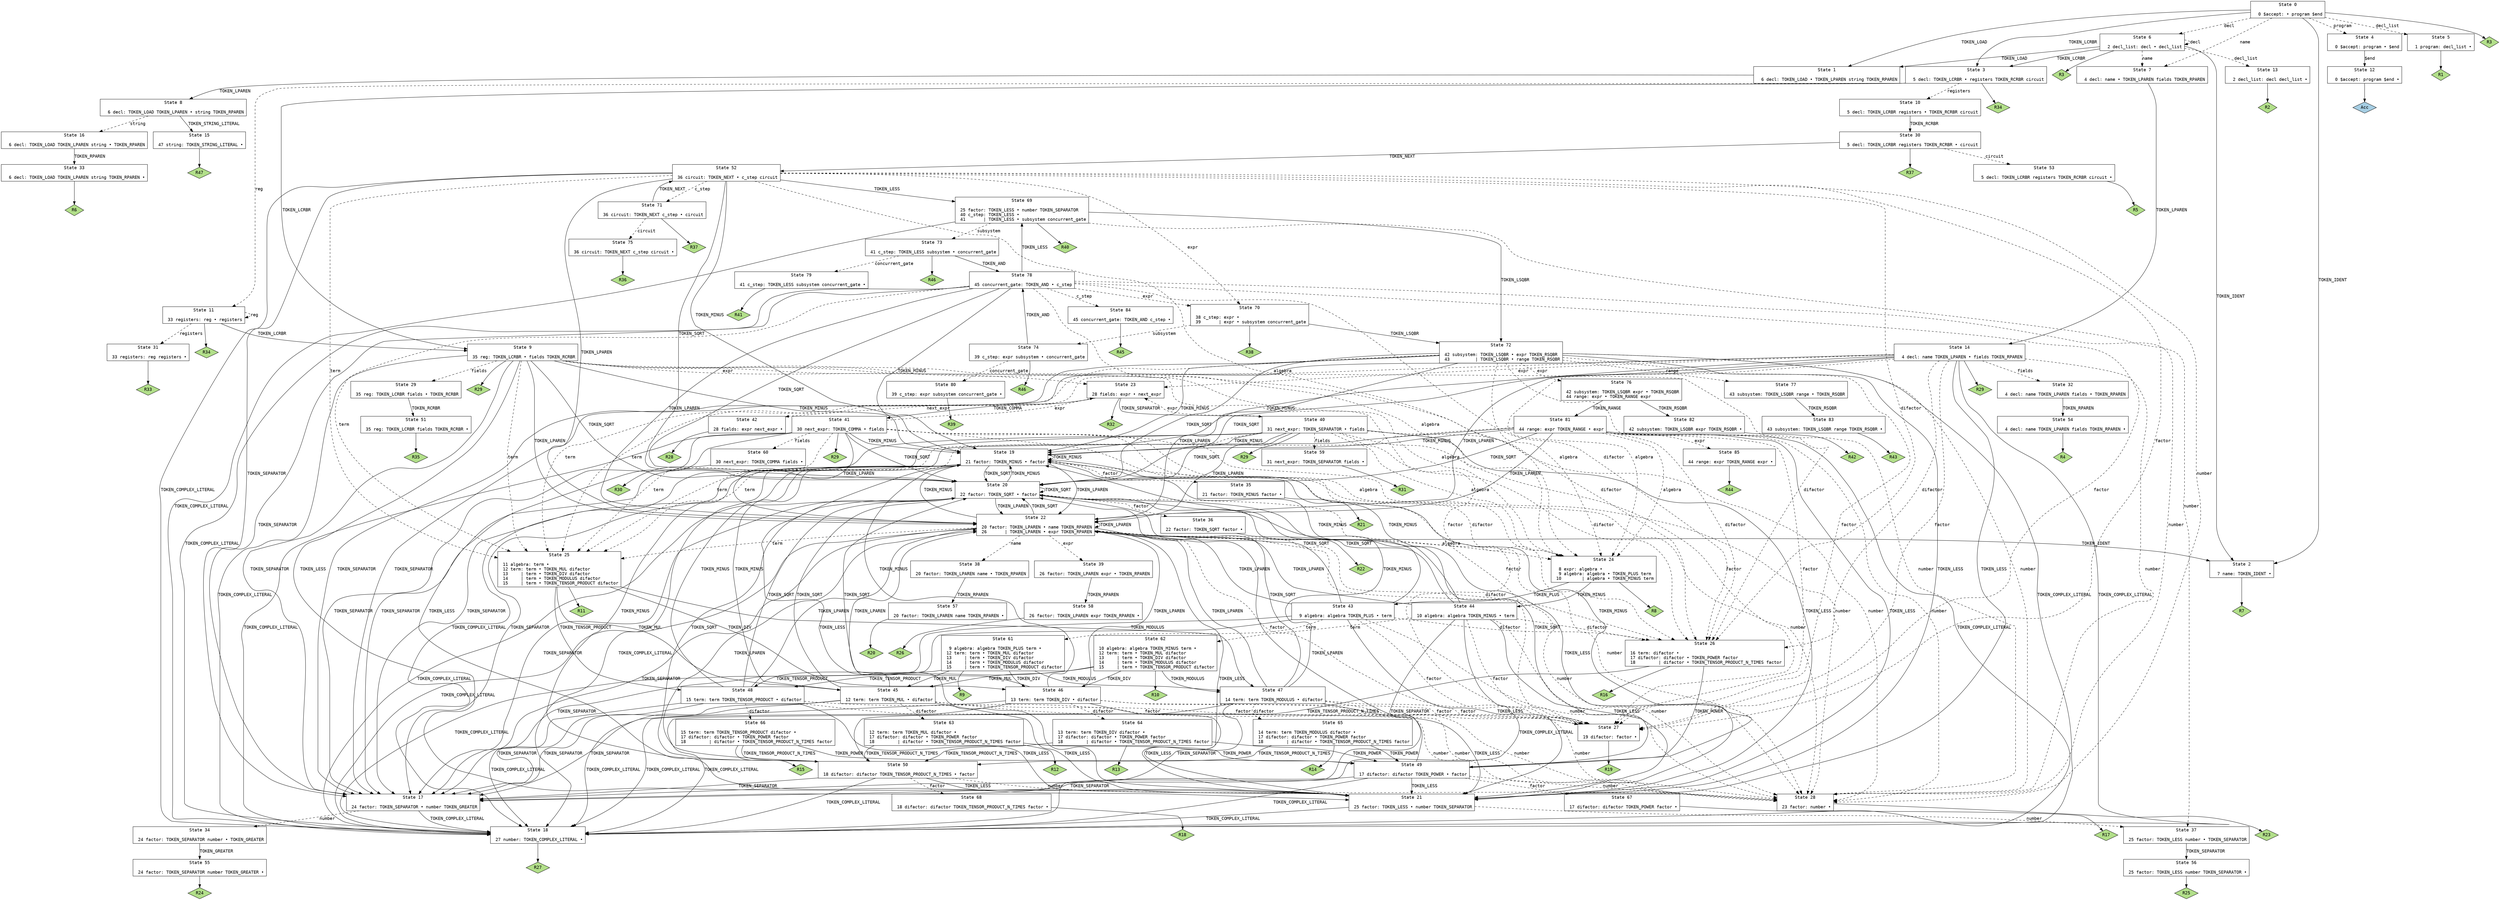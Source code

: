 // Generated by GNU Bison 3.8.2.
// Report bugs to <bug-bison@gnu.org>.
// Home page: <https://www.gnu.org/software/bison/>.

digraph "q_assembly/parser/parser.y"
{
  node [fontname = courier, shape = box, colorscheme = paired6]
  edge [fontname = courier]

  0 [label="State 0\n\l  0 $accept: • program $end\l"]
  0 -> 1 [style=solid label="TOKEN_LOAD"]
  0 -> 2 [style=solid label="TOKEN_IDENT"]
  0 -> 3 [style=solid label="TOKEN_LCRBR"]
  0 -> 4 [style=dashed label="program"]
  0 -> 5 [style=dashed label="decl_list"]
  0 -> 6 [style=dashed label="decl"]
  0 -> 7 [style=dashed label="name"]
  0 -> "0R3" [style=solid]
 "0R3" [label="R3", fillcolor=3, shape=diamond, style=filled]
  1 [label="State 1\n\l  6 decl: TOKEN_LOAD • TOKEN_LPAREN string TOKEN_RPAREN\l"]
  1 -> 8 [style=solid label="TOKEN_LPAREN"]
  2 [label="State 2\n\l  7 name: TOKEN_IDENT •\l"]
  2 -> "2R7" [style=solid]
 "2R7" [label="R7", fillcolor=3, shape=diamond, style=filled]
  3 [label="State 3\n\l  5 decl: TOKEN_LCRBR • registers TOKEN_RCRBR circuit\l"]
  3 -> 9 [style=solid label="TOKEN_LCRBR"]
  3 -> 10 [style=dashed label="registers"]
  3 -> 11 [style=dashed label="reg"]
  3 -> "3R34" [style=solid]
 "3R34" [label="R34", fillcolor=3, shape=diamond, style=filled]
  4 [label="State 4\n\l  0 $accept: program • $end\l"]
  4 -> 12 [style=solid label="$end"]
  5 [label="State 5\n\l  1 program: decl_list •\l"]
  5 -> "5R1" [style=solid]
 "5R1" [label="R1", fillcolor=3, shape=diamond, style=filled]
  6 [label="State 6\n\l  2 decl_list: decl • decl_list\l"]
  6 -> 1 [style=solid label="TOKEN_LOAD"]
  6 -> 2 [style=solid label="TOKEN_IDENT"]
  6 -> 3 [style=solid label="TOKEN_LCRBR"]
  6 -> 13 [style=dashed label="decl_list"]
  6 -> 6 [style=dashed label="decl"]
  6 -> 7 [style=dashed label="name"]
  6 -> "6R3" [style=solid]
 "6R3" [label="R3", fillcolor=3, shape=diamond, style=filled]
  7 [label="State 7\n\l  4 decl: name • TOKEN_LPAREN fields TOKEN_RPAREN\l"]
  7 -> 14 [style=solid label="TOKEN_LPAREN"]
  8 [label="State 8\n\l  6 decl: TOKEN_LOAD TOKEN_LPAREN • string TOKEN_RPAREN\l"]
  8 -> 15 [style=solid label="TOKEN_STRING_LITERAL"]
  8 -> 16 [style=dashed label="string"]
  9 [label="State 9\n\l 35 reg: TOKEN_LCRBR • fields TOKEN_RCRBR\l"]
  9 -> 17 [style=solid label="TOKEN_SEPARATOR"]
  9 -> 18 [style=solid label="TOKEN_COMPLEX_LITERAL"]
  9 -> 19 [style=solid label="TOKEN_MINUS"]
  9 -> 20 [style=solid label="TOKEN_SQRT"]
  9 -> 21 [style=solid label="TOKEN_LESS"]
  9 -> 22 [style=solid label="TOKEN_LPAREN"]
  9 -> 23 [style=dashed label="expr"]
  9 -> 24 [style=dashed label="algebra"]
  9 -> 25 [style=dashed label="term"]
  9 -> 26 [style=dashed label="difactor"]
  9 -> 27 [style=dashed label="factor"]
  9 -> 28 [style=dashed label="number"]
  9 -> 29 [style=dashed label="fields"]
  9 -> "9R29" [style=solid]
 "9R29" [label="R29", fillcolor=3, shape=diamond, style=filled]
  10 [label="State 10\n\l  5 decl: TOKEN_LCRBR registers • TOKEN_RCRBR circuit\l"]
  10 -> 30 [style=solid label="TOKEN_RCRBR"]
  11 [label="State 11\n\l 33 registers: reg • registers\l"]
  11 -> 9 [style=solid label="TOKEN_LCRBR"]
  11 -> 31 [style=dashed label="registers"]
  11 -> 11 [style=dashed label="reg"]
  11 -> "11R34" [style=solid]
 "11R34" [label="R34", fillcolor=3, shape=diamond, style=filled]
  12 [label="State 12\n\l  0 $accept: program $end •\l"]
  12 -> "12R0" [style=solid]
 "12R0" [label="Acc", fillcolor=1, shape=diamond, style=filled]
  13 [label="State 13\n\l  2 decl_list: decl decl_list •\l"]
  13 -> "13R2" [style=solid]
 "13R2" [label="R2", fillcolor=3, shape=diamond, style=filled]
  14 [label="State 14\n\l  4 decl: name TOKEN_LPAREN • fields TOKEN_RPAREN\l"]
  14 -> 17 [style=solid label="TOKEN_SEPARATOR"]
  14 -> 18 [style=solid label="TOKEN_COMPLEX_LITERAL"]
  14 -> 19 [style=solid label="TOKEN_MINUS"]
  14 -> 20 [style=solid label="TOKEN_SQRT"]
  14 -> 21 [style=solid label="TOKEN_LESS"]
  14 -> 22 [style=solid label="TOKEN_LPAREN"]
  14 -> 23 [style=dashed label="expr"]
  14 -> 24 [style=dashed label="algebra"]
  14 -> 25 [style=dashed label="term"]
  14 -> 26 [style=dashed label="difactor"]
  14 -> 27 [style=dashed label="factor"]
  14 -> 28 [style=dashed label="number"]
  14 -> 32 [style=dashed label="fields"]
  14 -> "14R29" [style=solid]
 "14R29" [label="R29", fillcolor=3, shape=diamond, style=filled]
  15 [label="State 15\n\l 47 string: TOKEN_STRING_LITERAL •\l"]
  15 -> "15R47" [style=solid]
 "15R47" [label="R47", fillcolor=3, shape=diamond, style=filled]
  16 [label="State 16\n\l  6 decl: TOKEN_LOAD TOKEN_LPAREN string • TOKEN_RPAREN\l"]
  16 -> 33 [style=solid label="TOKEN_RPAREN"]
  17 [label="State 17\n\l 24 factor: TOKEN_SEPARATOR • number TOKEN_GREATER\l"]
  17 -> 18 [style=solid label="TOKEN_COMPLEX_LITERAL"]
  17 -> 34 [style=dashed label="number"]
  18 [label="State 18\n\l 27 number: TOKEN_COMPLEX_LITERAL •\l"]
  18 -> "18R27" [style=solid]
 "18R27" [label="R27", fillcolor=3, shape=diamond, style=filled]
  19 [label="State 19\n\l 21 factor: TOKEN_MINUS • factor\l"]
  19 -> 17 [style=solid label="TOKEN_SEPARATOR"]
  19 -> 18 [style=solid label="TOKEN_COMPLEX_LITERAL"]
  19 -> 19 [style=solid label="TOKEN_MINUS"]
  19 -> 20 [style=solid label="TOKEN_SQRT"]
  19 -> 21 [style=solid label="TOKEN_LESS"]
  19 -> 22 [style=solid label="TOKEN_LPAREN"]
  19 -> 35 [style=dashed label="factor"]
  19 -> 28 [style=dashed label="number"]
  20 [label="State 20\n\l 22 factor: TOKEN_SQRT • factor\l"]
  20 -> 17 [style=solid label="TOKEN_SEPARATOR"]
  20 -> 18 [style=solid label="TOKEN_COMPLEX_LITERAL"]
  20 -> 19 [style=solid label="TOKEN_MINUS"]
  20 -> 20 [style=solid label="TOKEN_SQRT"]
  20 -> 21 [style=solid label="TOKEN_LESS"]
  20 -> 22 [style=solid label="TOKEN_LPAREN"]
  20 -> 36 [style=dashed label="factor"]
  20 -> 28 [style=dashed label="number"]
  21 [label="State 21\n\l 25 factor: TOKEN_LESS • number TOKEN_SEPARATOR\l"]
  21 -> 18 [style=solid label="TOKEN_COMPLEX_LITERAL"]
  21 -> 37 [style=dashed label="number"]
  22 [label="State 22\n\l 20 factor: TOKEN_LPAREN • name TOKEN_RPAREN\l 26       | TOKEN_LPAREN • expr TOKEN_RPAREN\l"]
  22 -> 17 [style=solid label="TOKEN_SEPARATOR"]
  22 -> 18 [style=solid label="TOKEN_COMPLEX_LITERAL"]
  22 -> 2 [style=solid label="TOKEN_IDENT"]
  22 -> 19 [style=solid label="TOKEN_MINUS"]
  22 -> 20 [style=solid label="TOKEN_SQRT"]
  22 -> 21 [style=solid label="TOKEN_LESS"]
  22 -> 22 [style=solid label="TOKEN_LPAREN"]
  22 -> 38 [style=dashed label="name"]
  22 -> 39 [style=dashed label="expr"]
  22 -> 24 [style=dashed label="algebra"]
  22 -> 25 [style=dashed label="term"]
  22 -> 26 [style=dashed label="difactor"]
  22 -> 27 [style=dashed label="factor"]
  22 -> 28 [style=dashed label="number"]
  23 [label="State 23\n\l 28 fields: expr • next_expr\l"]
  23 -> 40 [style=solid label="TOKEN_SEPARATOR"]
  23 -> 41 [style=solid label="TOKEN_COMMA"]
  23 -> 42 [style=dashed label="next_expr"]
  23 -> "23R32" [style=solid]
 "23R32" [label="R32", fillcolor=3, shape=diamond, style=filled]
  24 [label="State 24\n\l  8 expr: algebra •\l  9 algebra: algebra • TOKEN_PLUS term\l 10        | algebra • TOKEN_MINUS term\l"]
  24 -> 43 [style=solid label="TOKEN_PLUS"]
  24 -> 44 [style=solid label="TOKEN_MINUS"]
  24 -> "24R8" [style=solid]
 "24R8" [label="R8", fillcolor=3, shape=diamond, style=filled]
  25 [label="State 25\n\l 11 algebra: term •\l 12 term: term • TOKEN_MUL difactor\l 13     | term • TOKEN_DIV difactor\l 14     | term • TOKEN_MODULUS difactor\l 15     | term • TOKEN_TENSOR_PRODUCT difactor\l"]
  25 -> 45 [style=solid label="TOKEN_MUL"]
  25 -> 46 [style=solid label="TOKEN_DIV"]
  25 -> 47 [style=solid label="TOKEN_MODULUS"]
  25 -> 48 [style=solid label="TOKEN_TENSOR_PRODUCT"]
  25 -> "25R11" [style=solid]
 "25R11" [label="R11", fillcolor=3, shape=diamond, style=filled]
  26 [label="State 26\n\l 16 term: difactor •\l 17 difactor: difactor • TOKEN_POWER factor\l 18         | difactor • TOKEN_TENSOR_PRODUCT_N_TIMES factor\l"]
  26 -> 49 [style=solid label="TOKEN_POWER"]
  26 -> 50 [style=solid label="TOKEN_TENSOR_PRODUCT_N_TIMES"]
  26 -> "26R16" [style=solid]
 "26R16" [label="R16", fillcolor=3, shape=diamond, style=filled]
  27 [label="State 27\n\l 19 difactor: factor •\l"]
  27 -> "27R19" [style=solid]
 "27R19" [label="R19", fillcolor=3, shape=diamond, style=filled]
  28 [label="State 28\n\l 23 factor: number •\l"]
  28 -> "28R23" [style=solid]
 "28R23" [label="R23", fillcolor=3, shape=diamond, style=filled]
  29 [label="State 29\n\l 35 reg: TOKEN_LCRBR fields • TOKEN_RCRBR\l"]
  29 -> 51 [style=solid label="TOKEN_RCRBR"]
  30 [label="State 30\n\l  5 decl: TOKEN_LCRBR registers TOKEN_RCRBR • circuit\l"]
  30 -> 52 [style=solid label="TOKEN_NEXT"]
  30 -> 53 [style=dashed label="circuit"]
  30 -> "30R37" [style=solid]
 "30R37" [label="R37", fillcolor=3, shape=diamond, style=filled]
  31 [label="State 31\n\l 33 registers: reg registers •\l"]
  31 -> "31R33" [style=solid]
 "31R33" [label="R33", fillcolor=3, shape=diamond, style=filled]
  32 [label="State 32\n\l  4 decl: name TOKEN_LPAREN fields • TOKEN_RPAREN\l"]
  32 -> 54 [style=solid label="TOKEN_RPAREN"]
  33 [label="State 33\n\l  6 decl: TOKEN_LOAD TOKEN_LPAREN string TOKEN_RPAREN •\l"]
  33 -> "33R6" [style=solid]
 "33R6" [label="R6", fillcolor=3, shape=diamond, style=filled]
  34 [label="State 34\n\l 24 factor: TOKEN_SEPARATOR number • TOKEN_GREATER\l"]
  34 -> 55 [style=solid label="TOKEN_GREATER"]
  35 [label="State 35\n\l 21 factor: TOKEN_MINUS factor •\l"]
  35 -> "35R21" [style=solid]
 "35R21" [label="R21", fillcolor=3, shape=diamond, style=filled]
  36 [label="State 36\n\l 22 factor: TOKEN_SQRT factor •\l"]
  36 -> "36R22" [style=solid]
 "36R22" [label="R22", fillcolor=3, shape=diamond, style=filled]
  37 [label="State 37\n\l 25 factor: TOKEN_LESS number • TOKEN_SEPARATOR\l"]
  37 -> 56 [style=solid label="TOKEN_SEPARATOR"]
  38 [label="State 38\n\l 20 factor: TOKEN_LPAREN name • TOKEN_RPAREN\l"]
  38 -> 57 [style=solid label="TOKEN_RPAREN"]
  39 [label="State 39\n\l 26 factor: TOKEN_LPAREN expr • TOKEN_RPAREN\l"]
  39 -> 58 [style=solid label="TOKEN_RPAREN"]
  40 [label="State 40\n\l 31 next_expr: TOKEN_SEPARATOR • fields\l"]
  40 -> 17 [style=solid label="TOKEN_SEPARATOR"]
  40 -> 18 [style=solid label="TOKEN_COMPLEX_LITERAL"]
  40 -> 19 [style=solid label="TOKEN_MINUS"]
  40 -> 20 [style=solid label="TOKEN_SQRT"]
  40 -> 21 [style=solid label="TOKEN_LESS"]
  40 -> 22 [style=solid label="TOKEN_LPAREN"]
  40 -> 23 [style=dashed label="expr"]
  40 -> 24 [style=dashed label="algebra"]
  40 -> 25 [style=dashed label="term"]
  40 -> 26 [style=dashed label="difactor"]
  40 -> 27 [style=dashed label="factor"]
  40 -> 28 [style=dashed label="number"]
  40 -> 59 [style=dashed label="fields"]
  40 -> "40R29" [style=solid]
 "40R29" [label="R29", fillcolor=3, shape=diamond, style=filled]
  41 [label="State 41\n\l 30 next_expr: TOKEN_COMMA • fields\l"]
  41 -> 17 [style=solid label="TOKEN_SEPARATOR"]
  41 -> 18 [style=solid label="TOKEN_COMPLEX_LITERAL"]
  41 -> 19 [style=solid label="TOKEN_MINUS"]
  41 -> 20 [style=solid label="TOKEN_SQRT"]
  41 -> 21 [style=solid label="TOKEN_LESS"]
  41 -> 22 [style=solid label="TOKEN_LPAREN"]
  41 -> 23 [style=dashed label="expr"]
  41 -> 24 [style=dashed label="algebra"]
  41 -> 25 [style=dashed label="term"]
  41 -> 26 [style=dashed label="difactor"]
  41 -> 27 [style=dashed label="factor"]
  41 -> 28 [style=dashed label="number"]
  41 -> 60 [style=dashed label="fields"]
  41 -> "41R29" [style=solid]
 "41R29" [label="R29", fillcolor=3, shape=diamond, style=filled]
  42 [label="State 42\n\l 28 fields: expr next_expr •\l"]
  42 -> "42R28" [style=solid]
 "42R28" [label="R28", fillcolor=3, shape=diamond, style=filled]
  43 [label="State 43\n\l  9 algebra: algebra TOKEN_PLUS • term\l"]
  43 -> 17 [style=solid label="TOKEN_SEPARATOR"]
  43 -> 18 [style=solid label="TOKEN_COMPLEX_LITERAL"]
  43 -> 19 [style=solid label="TOKEN_MINUS"]
  43 -> 20 [style=solid label="TOKEN_SQRT"]
  43 -> 21 [style=solid label="TOKEN_LESS"]
  43 -> 22 [style=solid label="TOKEN_LPAREN"]
  43 -> 61 [style=dashed label="term"]
  43 -> 26 [style=dashed label="difactor"]
  43 -> 27 [style=dashed label="factor"]
  43 -> 28 [style=dashed label="number"]
  44 [label="State 44\n\l 10 algebra: algebra TOKEN_MINUS • term\l"]
  44 -> 17 [style=solid label="TOKEN_SEPARATOR"]
  44 -> 18 [style=solid label="TOKEN_COMPLEX_LITERAL"]
  44 -> 19 [style=solid label="TOKEN_MINUS"]
  44 -> 20 [style=solid label="TOKEN_SQRT"]
  44 -> 21 [style=solid label="TOKEN_LESS"]
  44 -> 22 [style=solid label="TOKEN_LPAREN"]
  44 -> 62 [style=dashed label="term"]
  44 -> 26 [style=dashed label="difactor"]
  44 -> 27 [style=dashed label="factor"]
  44 -> 28 [style=dashed label="number"]
  45 [label="State 45\n\l 12 term: term TOKEN_MUL • difactor\l"]
  45 -> 17 [style=solid label="TOKEN_SEPARATOR"]
  45 -> 18 [style=solid label="TOKEN_COMPLEX_LITERAL"]
  45 -> 19 [style=solid label="TOKEN_MINUS"]
  45 -> 20 [style=solid label="TOKEN_SQRT"]
  45 -> 21 [style=solid label="TOKEN_LESS"]
  45 -> 22 [style=solid label="TOKEN_LPAREN"]
  45 -> 63 [style=dashed label="difactor"]
  45 -> 27 [style=dashed label="factor"]
  45 -> 28 [style=dashed label="number"]
  46 [label="State 46\n\l 13 term: term TOKEN_DIV • difactor\l"]
  46 -> 17 [style=solid label="TOKEN_SEPARATOR"]
  46 -> 18 [style=solid label="TOKEN_COMPLEX_LITERAL"]
  46 -> 19 [style=solid label="TOKEN_MINUS"]
  46 -> 20 [style=solid label="TOKEN_SQRT"]
  46 -> 21 [style=solid label="TOKEN_LESS"]
  46 -> 22 [style=solid label="TOKEN_LPAREN"]
  46 -> 64 [style=dashed label="difactor"]
  46 -> 27 [style=dashed label="factor"]
  46 -> 28 [style=dashed label="number"]
  47 [label="State 47\n\l 14 term: term TOKEN_MODULUS • difactor\l"]
  47 -> 17 [style=solid label="TOKEN_SEPARATOR"]
  47 -> 18 [style=solid label="TOKEN_COMPLEX_LITERAL"]
  47 -> 19 [style=solid label="TOKEN_MINUS"]
  47 -> 20 [style=solid label="TOKEN_SQRT"]
  47 -> 21 [style=solid label="TOKEN_LESS"]
  47 -> 22 [style=solid label="TOKEN_LPAREN"]
  47 -> 65 [style=dashed label="difactor"]
  47 -> 27 [style=dashed label="factor"]
  47 -> 28 [style=dashed label="number"]
  48 [label="State 48\n\l 15 term: term TOKEN_TENSOR_PRODUCT • difactor\l"]
  48 -> 17 [style=solid label="TOKEN_SEPARATOR"]
  48 -> 18 [style=solid label="TOKEN_COMPLEX_LITERAL"]
  48 -> 19 [style=solid label="TOKEN_MINUS"]
  48 -> 20 [style=solid label="TOKEN_SQRT"]
  48 -> 21 [style=solid label="TOKEN_LESS"]
  48 -> 22 [style=solid label="TOKEN_LPAREN"]
  48 -> 66 [style=dashed label="difactor"]
  48 -> 27 [style=dashed label="factor"]
  48 -> 28 [style=dashed label="number"]
  49 [label="State 49\n\l 17 difactor: difactor TOKEN_POWER • factor\l"]
  49 -> 17 [style=solid label="TOKEN_SEPARATOR"]
  49 -> 18 [style=solid label="TOKEN_COMPLEX_LITERAL"]
  49 -> 19 [style=solid label="TOKEN_MINUS"]
  49 -> 20 [style=solid label="TOKEN_SQRT"]
  49 -> 21 [style=solid label="TOKEN_LESS"]
  49 -> 22 [style=solid label="TOKEN_LPAREN"]
  49 -> 67 [style=dashed label="factor"]
  49 -> 28 [style=dashed label="number"]
  50 [label="State 50\n\l 18 difactor: difactor TOKEN_TENSOR_PRODUCT_N_TIMES • factor\l"]
  50 -> 17 [style=solid label="TOKEN_SEPARATOR"]
  50 -> 18 [style=solid label="TOKEN_COMPLEX_LITERAL"]
  50 -> 19 [style=solid label="TOKEN_MINUS"]
  50 -> 20 [style=solid label="TOKEN_SQRT"]
  50 -> 21 [style=solid label="TOKEN_LESS"]
  50 -> 22 [style=solid label="TOKEN_LPAREN"]
  50 -> 68 [style=dashed label="factor"]
  50 -> 28 [style=dashed label="number"]
  51 [label="State 51\n\l 35 reg: TOKEN_LCRBR fields TOKEN_RCRBR •\l"]
  51 -> "51R35" [style=solid]
 "51R35" [label="R35", fillcolor=3, shape=diamond, style=filled]
  52 [label="State 52\n\l 36 circuit: TOKEN_NEXT • c_step circuit\l"]
  52 -> 17 [style=solid label="TOKEN_SEPARATOR"]
  52 -> 18 [style=solid label="TOKEN_COMPLEX_LITERAL"]
  52 -> 19 [style=solid label="TOKEN_MINUS"]
  52 -> 20 [style=solid label="TOKEN_SQRT"]
  52 -> 69 [style=solid label="TOKEN_LESS"]
  52 -> 22 [style=solid label="TOKEN_LPAREN"]
  52 -> 70 [style=dashed label="expr"]
  52 -> 24 [style=dashed label="algebra"]
  52 -> 25 [style=dashed label="term"]
  52 -> 26 [style=dashed label="difactor"]
  52 -> 27 [style=dashed label="factor"]
  52 -> 28 [style=dashed label="number"]
  52 -> 71 [style=dashed label="c_step"]
  53 [label="State 53\n\l  5 decl: TOKEN_LCRBR registers TOKEN_RCRBR circuit •\l"]
  53 -> "53R5" [style=solid]
 "53R5" [label="R5", fillcolor=3, shape=diamond, style=filled]
  54 [label="State 54\n\l  4 decl: name TOKEN_LPAREN fields TOKEN_RPAREN •\l"]
  54 -> "54R4" [style=solid]
 "54R4" [label="R4", fillcolor=3, shape=diamond, style=filled]
  55 [label="State 55\n\l 24 factor: TOKEN_SEPARATOR number TOKEN_GREATER •\l"]
  55 -> "55R24" [style=solid]
 "55R24" [label="R24", fillcolor=3, shape=diamond, style=filled]
  56 [label="State 56\n\l 25 factor: TOKEN_LESS number TOKEN_SEPARATOR •\l"]
  56 -> "56R25" [style=solid]
 "56R25" [label="R25", fillcolor=3, shape=diamond, style=filled]
  57 [label="State 57\n\l 20 factor: TOKEN_LPAREN name TOKEN_RPAREN •\l"]
  57 -> "57R20" [style=solid]
 "57R20" [label="R20", fillcolor=3, shape=diamond, style=filled]
  58 [label="State 58\n\l 26 factor: TOKEN_LPAREN expr TOKEN_RPAREN •\l"]
  58 -> "58R26" [style=solid]
 "58R26" [label="R26", fillcolor=3, shape=diamond, style=filled]
  59 [label="State 59\n\l 31 next_expr: TOKEN_SEPARATOR fields •\l"]
  59 -> "59R31" [style=solid]
 "59R31" [label="R31", fillcolor=3, shape=diamond, style=filled]
  60 [label="State 60\n\l 30 next_expr: TOKEN_COMMA fields •\l"]
  60 -> "60R30" [style=solid]
 "60R30" [label="R30", fillcolor=3, shape=diamond, style=filled]
  61 [label="State 61\n\l  9 algebra: algebra TOKEN_PLUS term •\l 12 term: term • TOKEN_MUL difactor\l 13     | term • TOKEN_DIV difactor\l 14     | term • TOKEN_MODULUS difactor\l 15     | term • TOKEN_TENSOR_PRODUCT difactor\l"]
  61 -> 45 [style=solid label="TOKEN_MUL"]
  61 -> 46 [style=solid label="TOKEN_DIV"]
  61 -> 47 [style=solid label="TOKEN_MODULUS"]
  61 -> 48 [style=solid label="TOKEN_TENSOR_PRODUCT"]
  61 -> "61R9" [style=solid]
 "61R9" [label="R9", fillcolor=3, shape=diamond, style=filled]
  62 [label="State 62\n\l 10 algebra: algebra TOKEN_MINUS term •\l 12 term: term • TOKEN_MUL difactor\l 13     | term • TOKEN_DIV difactor\l 14     | term • TOKEN_MODULUS difactor\l 15     | term • TOKEN_TENSOR_PRODUCT difactor\l"]
  62 -> 45 [style=solid label="TOKEN_MUL"]
  62 -> 46 [style=solid label="TOKEN_DIV"]
  62 -> 47 [style=solid label="TOKEN_MODULUS"]
  62 -> 48 [style=solid label="TOKEN_TENSOR_PRODUCT"]
  62 -> "62R10" [style=solid]
 "62R10" [label="R10", fillcolor=3, shape=diamond, style=filled]
  63 [label="State 63\n\l 12 term: term TOKEN_MUL difactor •\l 17 difactor: difactor • TOKEN_POWER factor\l 18         | difactor • TOKEN_TENSOR_PRODUCT_N_TIMES factor\l"]
  63 -> 49 [style=solid label="TOKEN_POWER"]
  63 -> 50 [style=solid label="TOKEN_TENSOR_PRODUCT_N_TIMES"]
  63 -> "63R12" [style=solid]
 "63R12" [label="R12", fillcolor=3, shape=diamond, style=filled]
  64 [label="State 64\n\l 13 term: term TOKEN_DIV difactor •\l 17 difactor: difactor • TOKEN_POWER factor\l 18         | difactor • TOKEN_TENSOR_PRODUCT_N_TIMES factor\l"]
  64 -> 49 [style=solid label="TOKEN_POWER"]
  64 -> 50 [style=solid label="TOKEN_TENSOR_PRODUCT_N_TIMES"]
  64 -> "64R13" [style=solid]
 "64R13" [label="R13", fillcolor=3, shape=diamond, style=filled]
  65 [label="State 65\n\l 14 term: term TOKEN_MODULUS difactor •\l 17 difactor: difactor • TOKEN_POWER factor\l 18         | difactor • TOKEN_TENSOR_PRODUCT_N_TIMES factor\l"]
  65 -> 49 [style=solid label="TOKEN_POWER"]
  65 -> 50 [style=solid label="TOKEN_TENSOR_PRODUCT_N_TIMES"]
  65 -> "65R14" [style=solid]
 "65R14" [label="R14", fillcolor=3, shape=diamond, style=filled]
  66 [label="State 66\n\l 15 term: term TOKEN_TENSOR_PRODUCT difactor •\l 17 difactor: difactor • TOKEN_POWER factor\l 18         | difactor • TOKEN_TENSOR_PRODUCT_N_TIMES factor\l"]
  66 -> 49 [style=solid label="TOKEN_POWER"]
  66 -> 50 [style=solid label="TOKEN_TENSOR_PRODUCT_N_TIMES"]
  66 -> "66R15" [style=solid]
 "66R15" [label="R15", fillcolor=3, shape=diamond, style=filled]
  67 [label="State 67\n\l 17 difactor: difactor TOKEN_POWER factor •\l"]
  67 -> "67R17" [style=solid]
 "67R17" [label="R17", fillcolor=3, shape=diamond, style=filled]
  68 [label="State 68\n\l 18 difactor: difactor TOKEN_TENSOR_PRODUCT_N_TIMES factor •\l"]
  68 -> "68R18" [style=solid]
 "68R18" [label="R18", fillcolor=3, shape=diamond, style=filled]
  69 [label="State 69\n\l 25 factor: TOKEN_LESS • number TOKEN_SEPARATOR\l 40 c_step: TOKEN_LESS •\l 41       | TOKEN_LESS • subsystem concurrent_gate\l"]
  69 -> 18 [style=solid label="TOKEN_COMPLEX_LITERAL"]
  69 -> 72 [style=solid label="TOKEN_LSQBR"]
  69 -> 37 [style=dashed label="number"]
  69 -> 73 [style=dashed label="subsystem"]
  69 -> "69R40" [style=solid]
 "69R40" [label="R40", fillcolor=3, shape=diamond, style=filled]
  70 [label="State 70\n\l 38 c_step: expr •\l 39       | expr • subsystem concurrent_gate\l"]
  70 -> 72 [style=solid label="TOKEN_LSQBR"]
  70 -> 74 [style=dashed label="subsystem"]
  70 -> "70R38" [style=solid]
 "70R38" [label="R38", fillcolor=3, shape=diamond, style=filled]
  71 [label="State 71\n\l 36 circuit: TOKEN_NEXT c_step • circuit\l"]
  71 -> 52 [style=solid label="TOKEN_NEXT"]
  71 -> 75 [style=dashed label="circuit"]
  71 -> "71R37" [style=solid]
 "71R37" [label="R37", fillcolor=3, shape=diamond, style=filled]
  72 [label="State 72\n\l 42 subsystem: TOKEN_LSQBR • expr TOKEN_RSQBR\l 43          | TOKEN_LSQBR • range TOKEN_RSQBR\l"]
  72 -> 17 [style=solid label="TOKEN_SEPARATOR"]
  72 -> 18 [style=solid label="TOKEN_COMPLEX_LITERAL"]
  72 -> 19 [style=solid label="TOKEN_MINUS"]
  72 -> 20 [style=solid label="TOKEN_SQRT"]
  72 -> 21 [style=solid label="TOKEN_LESS"]
  72 -> 22 [style=solid label="TOKEN_LPAREN"]
  72 -> 76 [style=dashed label="expr"]
  72 -> 24 [style=dashed label="algebra"]
  72 -> 25 [style=dashed label="term"]
  72 -> 26 [style=dashed label="difactor"]
  72 -> 27 [style=dashed label="factor"]
  72 -> 28 [style=dashed label="number"]
  72 -> 77 [style=dashed label="range"]
  73 [label="State 73\n\l 41 c_step: TOKEN_LESS subsystem • concurrent_gate\l"]
  73 -> 78 [style=solid label="TOKEN_AND"]
  73 -> 79 [style=dashed label="concurrent_gate"]
  73 -> "73R46" [style=solid]
 "73R46" [label="R46", fillcolor=3, shape=diamond, style=filled]
  74 [label="State 74\n\l 39 c_step: expr subsystem • concurrent_gate\l"]
  74 -> 78 [style=solid label="TOKEN_AND"]
  74 -> 80 [style=dashed label="concurrent_gate"]
  74 -> "74R46" [style=solid]
 "74R46" [label="R46", fillcolor=3, shape=diamond, style=filled]
  75 [label="State 75\n\l 36 circuit: TOKEN_NEXT c_step circuit •\l"]
  75 -> "75R36" [style=solid]
 "75R36" [label="R36", fillcolor=3, shape=diamond, style=filled]
  76 [label="State 76\n\l 42 subsystem: TOKEN_LSQBR expr • TOKEN_RSQBR\l 44 range: expr • TOKEN_RANGE expr\l"]
  76 -> 81 [style=solid label="TOKEN_RANGE"]
  76 -> 82 [style=solid label="TOKEN_RSQBR"]
  77 [label="State 77\n\l 43 subsystem: TOKEN_LSQBR range • TOKEN_RSQBR\l"]
  77 -> 83 [style=solid label="TOKEN_RSQBR"]
  78 [label="State 78\n\l 45 concurrent_gate: TOKEN_AND • c_step\l"]
  78 -> 17 [style=solid label="TOKEN_SEPARATOR"]
  78 -> 18 [style=solid label="TOKEN_COMPLEX_LITERAL"]
  78 -> 19 [style=solid label="TOKEN_MINUS"]
  78 -> 20 [style=solid label="TOKEN_SQRT"]
  78 -> 69 [style=solid label="TOKEN_LESS"]
  78 -> 22 [style=solid label="TOKEN_LPAREN"]
  78 -> 70 [style=dashed label="expr"]
  78 -> 24 [style=dashed label="algebra"]
  78 -> 25 [style=dashed label="term"]
  78 -> 26 [style=dashed label="difactor"]
  78 -> 27 [style=dashed label="factor"]
  78 -> 28 [style=dashed label="number"]
  78 -> 84 [style=dashed label="c_step"]
  79 [label="State 79\n\l 41 c_step: TOKEN_LESS subsystem concurrent_gate •\l"]
  79 -> "79R41" [style=solid]
 "79R41" [label="R41", fillcolor=3, shape=diamond, style=filled]
  80 [label="State 80\n\l 39 c_step: expr subsystem concurrent_gate •\l"]
  80 -> "80R39" [style=solid]
 "80R39" [label="R39", fillcolor=3, shape=diamond, style=filled]
  81 [label="State 81\n\l 44 range: expr TOKEN_RANGE • expr\l"]
  81 -> 17 [style=solid label="TOKEN_SEPARATOR"]
  81 -> 18 [style=solid label="TOKEN_COMPLEX_LITERAL"]
  81 -> 19 [style=solid label="TOKEN_MINUS"]
  81 -> 20 [style=solid label="TOKEN_SQRT"]
  81 -> 21 [style=solid label="TOKEN_LESS"]
  81 -> 22 [style=solid label="TOKEN_LPAREN"]
  81 -> 85 [style=dashed label="expr"]
  81 -> 24 [style=dashed label="algebra"]
  81 -> 25 [style=dashed label="term"]
  81 -> 26 [style=dashed label="difactor"]
  81 -> 27 [style=dashed label="factor"]
  81 -> 28 [style=dashed label="number"]
  82 [label="State 82\n\l 42 subsystem: TOKEN_LSQBR expr TOKEN_RSQBR •\l"]
  82 -> "82R42" [style=solid]
 "82R42" [label="R42", fillcolor=3, shape=diamond, style=filled]
  83 [label="State 83\n\l 43 subsystem: TOKEN_LSQBR range TOKEN_RSQBR •\l"]
  83 -> "83R43" [style=solid]
 "83R43" [label="R43", fillcolor=3, shape=diamond, style=filled]
  84 [label="State 84\n\l 45 concurrent_gate: TOKEN_AND c_step •\l"]
  84 -> "84R45" [style=solid]
 "84R45" [label="R45", fillcolor=3, shape=diamond, style=filled]
  85 [label="State 85\n\l 44 range: expr TOKEN_RANGE expr •\l"]
  85 -> "85R44" [style=solid]
 "85R44" [label="R44", fillcolor=3, shape=diamond, style=filled]
}
